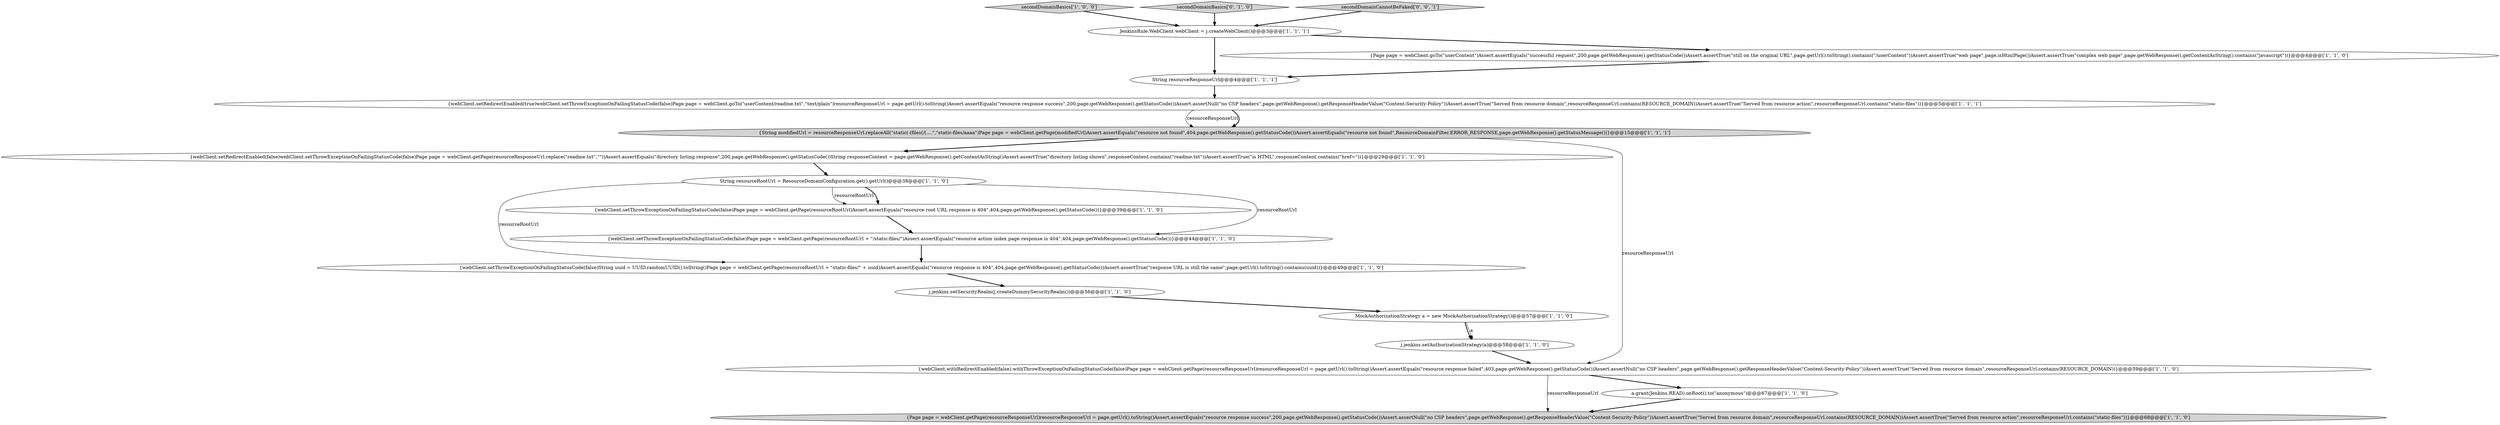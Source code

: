 digraph {
13 [style = filled, label = "{webClient.setThrowExceptionOnFailingStatusCode(false)Page page = webClient.getPage(resourceRootUrl + \"/static-files/\")Assert.assertEquals(\"resource action index page response is 404\",404,page.getWebResponse().getStatusCode())}@@@44@@@['1', '1', '0']", fillcolor = white, shape = ellipse image = "AAA0AAABBB1BBB"];
4 [style = filled, label = "j.jenkins.setAuthorizationStrategy(a)@@@58@@@['1', '1', '0']", fillcolor = white, shape = ellipse image = "AAA0AAABBB1BBB"];
2 [style = filled, label = "String resourceRootUrl = ResourceDomainConfiguration.get().getUrl()@@@38@@@['1', '1', '0']", fillcolor = white, shape = ellipse image = "AAA0AAABBB1BBB"];
3 [style = filled, label = "{webClient.setRedirectEnabled(false)webClient.setThrowExceptionOnFailingStatusCode(false)Page page = webClient.getPage(resourceResponseUrl.replace(\"readme.txt\",\"\"))Assert.assertEquals(\"directory listing response\",200,page.getWebResponse().getStatusCode())String responseContent = page.getWebResponse().getContentAsString()Assert.assertTrue(\"directory listing shown\",responseContent.contains(\"readme.txt\"))Assert.assertTrue(\"is HTML\",responseContent.contains(\"href=\"))}@@@29@@@['1', '1', '0']", fillcolor = white, shape = ellipse image = "AAA0AAABBB1BBB"];
6 [style = filled, label = "{webClient.setRedirectEnabled(true)webClient.setThrowExceptionOnFailingStatusCode(false)Page page = webClient.goTo(\"userContent/readme.txt\",\"text/plain\")resourceResponseUrl = page.getUrl().toString()Assert.assertEquals(\"resource response success\",200,page.getWebResponse().getStatusCode())Assert.assertNull(\"no CSP headers\",page.getWebResponse().getResponseHeaderValue(\"Content-Security-Policy\"))Assert.assertTrue(\"Served from resource domain\",resourceResponseUrl.contains(RESOURCE_DOMAIN))Assert.assertTrue(\"Served from resource action\",resourceResponseUrl.contains(\"static-files\"))}@@@5@@@['1', '1', '1']", fillcolor = white, shape = ellipse image = "AAA0AAABBB1BBB"];
9 [style = filled, label = "{Page page = webClient.getPage(resourceResponseUrl)resourceResponseUrl = page.getUrl().toString()Assert.assertEquals(\"resource response success\",200,page.getWebResponse().getStatusCode())Assert.assertNull(\"no CSP headers\",page.getWebResponse().getResponseHeaderValue(\"Content-Security-Policy\"))Assert.assertTrue(\"Served from resource domain\",resourceResponseUrl.contains(RESOURCE_DOMAIN))Assert.assertTrue(\"Served from resource action\",resourceResponseUrl.contains(\"static-files\"))}@@@68@@@['1', '1', '0']", fillcolor = lightgray, shape = ellipse image = "AAA0AAABBB1BBB"];
14 [style = filled, label = "secondDomainBasics['1', '0', '0']", fillcolor = lightgray, shape = diamond image = "AAA0AAABBB1BBB"];
17 [style = filled, label = "secondDomainBasics['0', '1', '0']", fillcolor = lightgray, shape = diamond image = "AAA0AAABBB2BBB"];
8 [style = filled, label = "{webClient.setThrowExceptionOnFailingStatusCode(false)String uuid = UUID.randomUUID().toString()Page page = webClient.getPage(resourceRootUrl + \"static-files/\" + uuid)Assert.assertEquals(\"resource response is 404\",404,page.getWebResponse().getStatusCode())Assert.assertTrue(\"response URL is still the same\",page.getUrl().toString().contains(uuid))}@@@49@@@['1', '1', '0']", fillcolor = white, shape = ellipse image = "AAA0AAABBB1BBB"];
10 [style = filled, label = "a.grant(Jenkins.READ).onRoot().to(\"anonymous\")@@@67@@@['1', '1', '0']", fillcolor = white, shape = ellipse image = "AAA0AAABBB1BBB"];
5 [style = filled, label = "String resourceResponseUrl@@@4@@@['1', '1', '1']", fillcolor = white, shape = ellipse image = "AAA0AAABBB1BBB"];
12 [style = filled, label = "{Page page = webClient.goTo(\"userContent\")Assert.assertEquals(\"successful request\",200,page.getWebResponse().getStatusCode())Assert.assertTrue(\"still on the original URL\",page.getUrl().toString().contains(\"/userContent\"))Assert.assertTrue(\"web page\",page.isHtmlPage())Assert.assertTrue(\"complex web page\",page.getWebResponse().getContentAsString().contains(\"javascript\"))}@@@4@@@['1', '1', '0']", fillcolor = white, shape = ellipse image = "AAA0AAABBB1BBB"];
0 [style = filled, label = "{webClient.setThrowExceptionOnFailingStatusCode(false)Page page = webClient.getPage(resourceRootUrl)Assert.assertEquals(\"resource root URL response is 404\",404,page.getWebResponse().getStatusCode())}@@@39@@@['1', '1', '0']", fillcolor = white, shape = ellipse image = "AAA0AAABBB1BBB"];
11 [style = filled, label = "JenkinsRule.WebClient webClient = j.createWebClient()@@@3@@@['1', '1', '1']", fillcolor = white, shape = ellipse image = "AAA0AAABBB1BBB"];
7 [style = filled, label = "{String modifiedUrl = resourceResponseUrl.replaceAll(\"static(-(files(/(....\",\"static-files/aaaa\")Page page = webClient.getPage(modifiedUrl)Assert.assertEquals(\"resource not found\",404,page.getWebResponse().getStatusCode())Assert.assertEquals(\"resource not found\",ResourceDomainFilter.ERROR_RESPONSE,page.getWebResponse().getStatusMessage())}@@@15@@@['1', '1', '1']", fillcolor = lightgray, shape = ellipse image = "AAA0AAABBB1BBB"];
18 [style = filled, label = "secondDomainCannotBeFaked['0', '0', '1']", fillcolor = lightgray, shape = diamond image = "AAA0AAABBB3BBB"];
15 [style = filled, label = "j.jenkins.setSecurityRealm(j.createDummySecurityRealm())@@@56@@@['1', '1', '0']", fillcolor = white, shape = ellipse image = "AAA0AAABBB1BBB"];
16 [style = filled, label = "{webClient.withRedirectEnabled(false).withThrowExceptionOnFailingStatusCode(false)Page page = webClient.getPage(resourceResponseUrl)resourceResponseUrl = page.getUrl().toString()Assert.assertEquals(\"resource response failed\",403,page.getWebResponse().getStatusCode())Assert.assertNull(\"no CSP headers\",page.getWebResponse().getResponseHeaderValue(\"Content-Security-Policy\"))Assert.assertTrue(\"Served from resource domain\",resourceResponseUrl.contains(RESOURCE_DOMAIN))}@@@59@@@['1', '1', '0']", fillcolor = white, shape = ellipse image = "AAA0AAABBB1BBB"];
1 [style = filled, label = "MockAuthorizationStrategy a = new MockAuthorizationStrategy()@@@57@@@['1', '1', '0']", fillcolor = white, shape = ellipse image = "AAA0AAABBB1BBB"];
2->8 [style = solid, label="resourceRootUrl"];
15->1 [style = bold, label=""];
11->12 [style = bold, label=""];
16->9 [style = solid, label="resourceResponseUrl"];
4->16 [style = bold, label=""];
3->2 [style = bold, label=""];
2->0 [style = solid, label="resourceRootUrl"];
10->9 [style = bold, label=""];
6->7 [style = solid, label="resourceResponseUrl"];
0->13 [style = bold, label=""];
14->11 [style = bold, label=""];
2->13 [style = solid, label="resourceRootUrl"];
16->10 [style = bold, label=""];
7->3 [style = bold, label=""];
12->5 [style = bold, label=""];
1->4 [style = solid, label="a"];
17->11 [style = bold, label=""];
1->4 [style = bold, label=""];
2->0 [style = bold, label=""];
13->8 [style = bold, label=""];
6->7 [style = bold, label=""];
7->16 [style = solid, label="resourceResponseUrl"];
18->11 [style = bold, label=""];
8->15 [style = bold, label=""];
5->6 [style = bold, label=""];
11->5 [style = bold, label=""];
}

